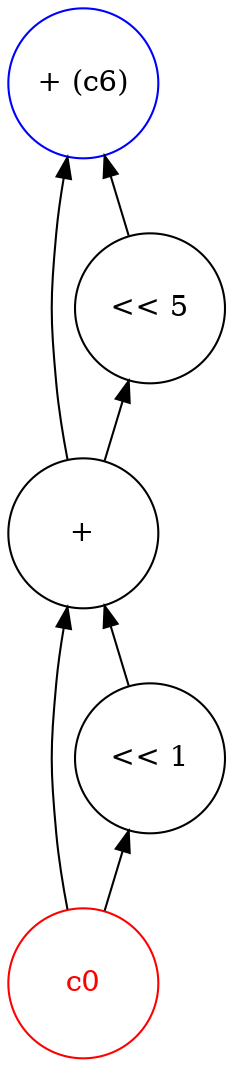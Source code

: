 digraph "box_blur" {
node [shape=circle width=1 margin=0]
edge [dir=back]
1 [label="c0" style=solid color=red fontcolor=red]
2 [label="<< 1" style=solid color=black fontcolor=black]
2 -> 1
5 [label="+" style=solid color=black fontcolor=black]
5 -> 1
5 -> 2
8 [label="<< 5" style=solid color=black fontcolor=black]
8 -> 5
7 [label="+ (c6)" style=solid color=blue fontcolor=black]
7 -> 5
7 -> 8
}
